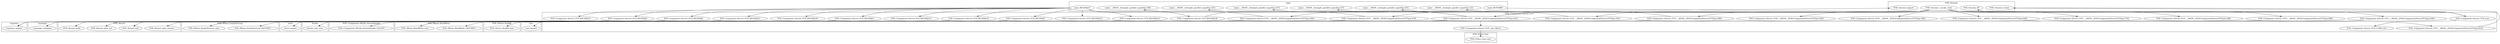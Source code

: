 digraph {
graph [overlap=false]
subgraph cluster_strict {
	label="strict";
	"strict::import";
}
subgraph cluster_Socket {
	label="Socket";
	"Socket::inet_ntoa";
}
subgraph cluster_warnings {
	label="warnings";
	"warnings::unimport";
}
subgraph cluster_POE_Kernel {
	label="POE::Kernel";
	"POE::Kernel::alias_remove";
	"POE::Kernel::yield";
	"POE::Kernel::alias_set";
	"POE::Kernel::call";
}
subgraph cluster_POE_Component_SSLify_ServerHandle {
	label="POE::Component::SSLify::ServerHandle";
	"POE::Component::SSLify::ServerHandle::FILENO";
}
subgraph cluster_Exporter {
	label="Exporter";
	"Exporter::import";
}
subgraph cluster_POE_Component_Server_TCP {
	label="POE::Component::Server::TCP";
	"POE::Component::Server::TCP::BEGIN@8";
	"POE::Component::Server::TCP::BEGIN@15";
	"POE::Component::Server::TCP::__ANON__[POE/Component/Server/TCP.pm:479]";
	"POE::Component::Server::TCP::__ANON__[POE/Component/Server/TCP.pm:509]";
	"POE::Component::Server::TCP::__ANON__[POE/Component/Server/TCP.pm:549]";
	"POE::Component::Server::TCP::BEGIN@31";
	"POE::Component::Server::TCP::new";
	"POE::Component::Server::TCP::BEGIN@3";
	"POE::Component::Server::TCP::BEGIN@9";
	"POE::Component::Server::TCP::BEGIN@33";
	"POE::Component::Server::TCP::_get_filters";
	"POE::Component::Server::TCP::CORE:sort";
	"POE::Component::Server::TCP::__ANON__[POE/Component/Server/TCP.pm:364]";
	"POE::Component::Server::TCP::__ANON__[POE/Component/Server/TCP.pm:341]";
	"POE::Component::Server::TCP::__ANON__[POE/Component/Server/TCP.pm:540]";
	"POE::Component::Server::TCP::__ANON__[POE/Component/Server/TCP.pm:352]";
	"POE::Component::Server::TCP::BEGIN@32";
	"POE::Component::Server::TCP::BEGIN@30";
	"POE::Component::Server::TCP::BEGIN@12";
	"POE::Component::Server::TCP::__ANON__[POE/Component/Server/TCP.pm:408]";
	"POE::Component::Server::TCP::__ANON__[POE/Component/Server/TCP.pm:389]";
	"POE::Component::Server::TCP::__ANON__[POE/Component/Server/TCP.pm:548]";
	"POE::Component::Server::TCP::__ANON__[POE/Component/Server/TCP.pm:422]";
	"POE::Component::Server::TCP::__ANON__[POE/Component/Server/TCP.pm:374]";
	"POE::Component::Server::TCP::__ANON__[POE/Component/Server/TCP.pm:449]";
	"POE::Component::Server::TCP::BEGIN@34";
	"POE::Component::Server::TCP::BEGIN@5";
	"POE::Component::Server::TCP::BEGIN@10";
}
subgraph cluster_POE_Wheel_ReadWrite {
	label="POE::Wheel::ReadWrite";
	"POE::Wheel::ReadWrite::new";
	"POE::Wheel::ReadWrite::DESTROY";
}
subgraph cluster_POE_Session {
	label="POE::Session";
	"POE::Session::import";
	"POE::Session::ID";
	"POE::Session::_invoke_state";
	"POE::Session::create";
}
subgraph cluster_vars {
	label="vars";
	"vars::import";
}
subgraph cluster_POE_Driver_SysRW {
	label="POE::Driver::SysRW";
	"POE::Driver::SysRW::new";
}
subgraph cluster_POE_Filter_Line {
	label="POE::Filter::Line";
	"POE::Filter::Line::new";
}
subgraph cluster_POE_Wheel_SocketFactory {
	label="POE::Wheel::SocketFactory";
	"POE::Wheel::SocketFactory::DESTROY";
	"POE::Wheel::SocketFactory::new";
}
subgraph cluster_main {
	label="main";
	"main::BEGIN@21";
	"main::__ANON__[t/simple_parallel_superbig.t:52]";
	"main::RUNTIME";
	"main::__ANON__[t/simple_parallel_superbig.t:96]";
	"main::__ANON__[t/simple_parallel_superbig.t:67]";
	"main::__ANON__[t/simple_parallel_superbig.t:81]";
	"main::__ANON__[t/simple_parallel_superbig.t:43]";
	"main::__ANON__[t/simple_parallel_superbig.t:47]";
}
"POE::Session::_invoke_state" -> "POE::Component::Server::TCP::__ANON__[POE/Component/Server/TCP.pm:549]";
"POE::Session::_invoke_state" -> "POE::Component::Server::TCP::__ANON__[POE/Component/Server/TCP.pm:509]";
"POE::Component::Server::TCP::__ANON__[POE/Component/Server/TCP.pm:364]" -> "main::__ANON__[t/simple_parallel_superbig.t:96]";
"POE::Component::Server::TCP::new" -> "POE::Component::Server::TCP::CORE:sort";
"POE::Session::_invoke_state" -> "POE::Component::Server::TCP::__ANON__[POE/Component/Server/TCP.pm:408]";
"main::BEGIN@21" -> "POE::Component::Server::TCP::BEGIN@12";
"main::BEGIN@21" -> "POE::Component::Server::TCP::BEGIN@5";
"POE::Session::_invoke_state" -> "POE::Component::Server::TCP::__ANON__[POE/Component/Server/TCP.pm:374]";
"POE::Session::_invoke_state" -> "POE::Component::Server::TCP::__ANON__[POE/Component/Server/TCP.pm:364]";
"POE::Session::_invoke_state" -> "POE::Component::Server::TCP::__ANON__[POE/Component/Server/TCP.pm:548]";
"main::BEGIN@21" -> "POE::Component::Server::TCP::BEGIN@34";
"POE::Component::Server::TCP::__ANON__[POE/Component/Server/TCP.pm:479]" -> "POE::Wheel::SocketFactory::new";
"main::BEGIN@21" -> "POE::Component::Server::TCP::BEGIN@3";
"main::BEGIN@21" -> "POE::Component::Server::TCP::BEGIN@31";
"POE::Component::Server::TCP::__ANON__[POE/Component/Server/TCP.pm:479]" -> "main::__ANON__[t/simple_parallel_superbig.t:43]";
"main::BEGIN@21" -> "POE::Component::Server::TCP::BEGIN@30";
"POE::Component::Server::TCP::__ANON__[POE/Component/Server/TCP.pm:341]" -> "main::__ANON__[t/simple_parallel_superbig.t:47]";
"POE::Component::Server::TCP::__ANON__[POE/Component/Server/TCP.pm:540]" -> "POE::Wheel::SocketFactory::DESTROY";
"POE::Session::_invoke_state" -> "POE::Component::Server::TCP::__ANON__[POE/Component/Server/TCP.pm:389]";
"POE::Component::Server::TCP::__ANON__[POE/Component/Server/TCP.pm:341]" -> "POE::Component::SSLify::ServerHandle::FILENO";
"POE::Component::Server::TCP::__ANON__[POE/Component/Server/TCP.pm:479]" -> "POE::Kernel::alias_set";
"POE::Component::Server::TCP::__ANON__[POE/Component/Server/TCP.pm:389]" -> "main::__ANON__[t/simple_parallel_superbig.t:52]";
"POE::Component::Server::TCP::BEGIN@30" -> "POE::Session::import";
"POE::Component::Server::TCP::__ANON__[POE/Component/Server/TCP.pm:389]" -> "POE::Wheel::ReadWrite::DESTROY";
"POE::Component::Server::TCP::BEGIN@5" -> "vars::import";
"POE::Component::Server::TCP::__ANON__[POE/Component/Server/TCP.pm:408]" -> "POE::Kernel::call";
"POE::Component::Server::TCP::BEGIN@8" -> "Exporter::import";
"POE::Component::Server::TCP::BEGIN@12" -> "Exporter::import";
"POE::Component::Server::TCP::BEGIN@10" -> "Exporter::import";
"POE::Component::Server::TCP::BEGIN@9" -> "Exporter::import";
"POE::Component::Server::TCP::_get_filters" -> "POE::Filter::Line::new";
"POE::Session::_invoke_state" -> "POE::Component::Server::TCP::__ANON__[POE/Component/Server/TCP.pm:449]";
"POE::Component::Server::TCP::__ANON__[POE/Component/Server/TCP.pm:352]" -> "main::__ANON__[t/simple_parallel_superbig.t:81]";
"main::BEGIN@21" -> "POE::Component::Server::TCP::BEGIN@8";
"POE::Component::Server::TCP::__ANON__[POE/Component/Server/TCP.pm:341]" -> "POE::Driver::SysRW::new";
"POE::Session::_invoke_state" -> "POE::Component::Server::TCP::__ANON__[POE/Component/Server/TCP.pm:540]";
"POE::Component::Server::TCP::__ANON__[POE/Component/Server/TCP.pm:341]" -> "POE::Component::Server::TCP::_get_filters";
"POE::Component::Server::TCP::BEGIN@3" -> "strict::import";
"POE::Component::Server::TCP::__ANON__[POE/Component/Server/TCP.pm:341]" -> "Socket::inet_ntoa";
"main::BEGIN@21" -> "POE::Component::Server::TCP::BEGIN@10";
"main::RUNTIME" -> "POE::Component::Server::TCP::new";
"main::BEGIN@21" -> "POE::Component::Server::TCP::BEGIN@15";
"main::BEGIN@21" -> "POE::Component::Server::TCP::BEGIN@32";
"POE::Component::Server::TCP::new" -> "POE::Session::ID";
"POE::Session::_invoke_state" -> "POE::Component::Server::TCP::__ANON__[POE/Component/Server/TCP.pm:341]";
"main::BEGIN@21" -> "POE::Component::Server::TCP::BEGIN@33";
"POE::Component::Server::TCP::__ANON__[POE/Component/Server/TCP.pm:364]" -> "POE::Kernel::yield";
"POE::Component::Server::TCP::__ANON__[POE/Component/Server/TCP.pm:341]" -> "main::__ANON__[t/simple_parallel_superbig.t:67]";
"POE::Component::Server::TCP::new" -> "POE::Session::create";
"POE::Component::Server::TCP::__ANON__[POE/Component/Server/TCP.pm:422]" -> "POE::Session::create";
"POE::Component::Server::TCP::__ANON__[POE/Component/Server/TCP.pm:449]" -> "POE::Component::Server::TCP::__ANON__[POE/Component/Server/TCP.pm:422]";
"POE::Component::Server::TCP::__ANON__[POE/Component/Server/TCP.pm:341]" -> "POE::Wheel::ReadWrite::new";
"main::BEGIN@21" -> "POE::Component::Server::TCP::BEGIN@9";
"POE::Session::_invoke_state" -> "POE::Component::Server::TCP::__ANON__[POE/Component/Server/TCP.pm:479]";
"POE::Session::_invoke_state" -> "POE::Component::Server::TCP::__ANON__[POE/Component/Server/TCP.pm:352]";
"POE::Component::Server::TCP::__ANON__[POE/Component/Server/TCP.pm:540]" -> "POE::Kernel::alias_remove";
"POE::Component::Server::TCP::BEGIN@15" -> "warnings::unimport";
}
